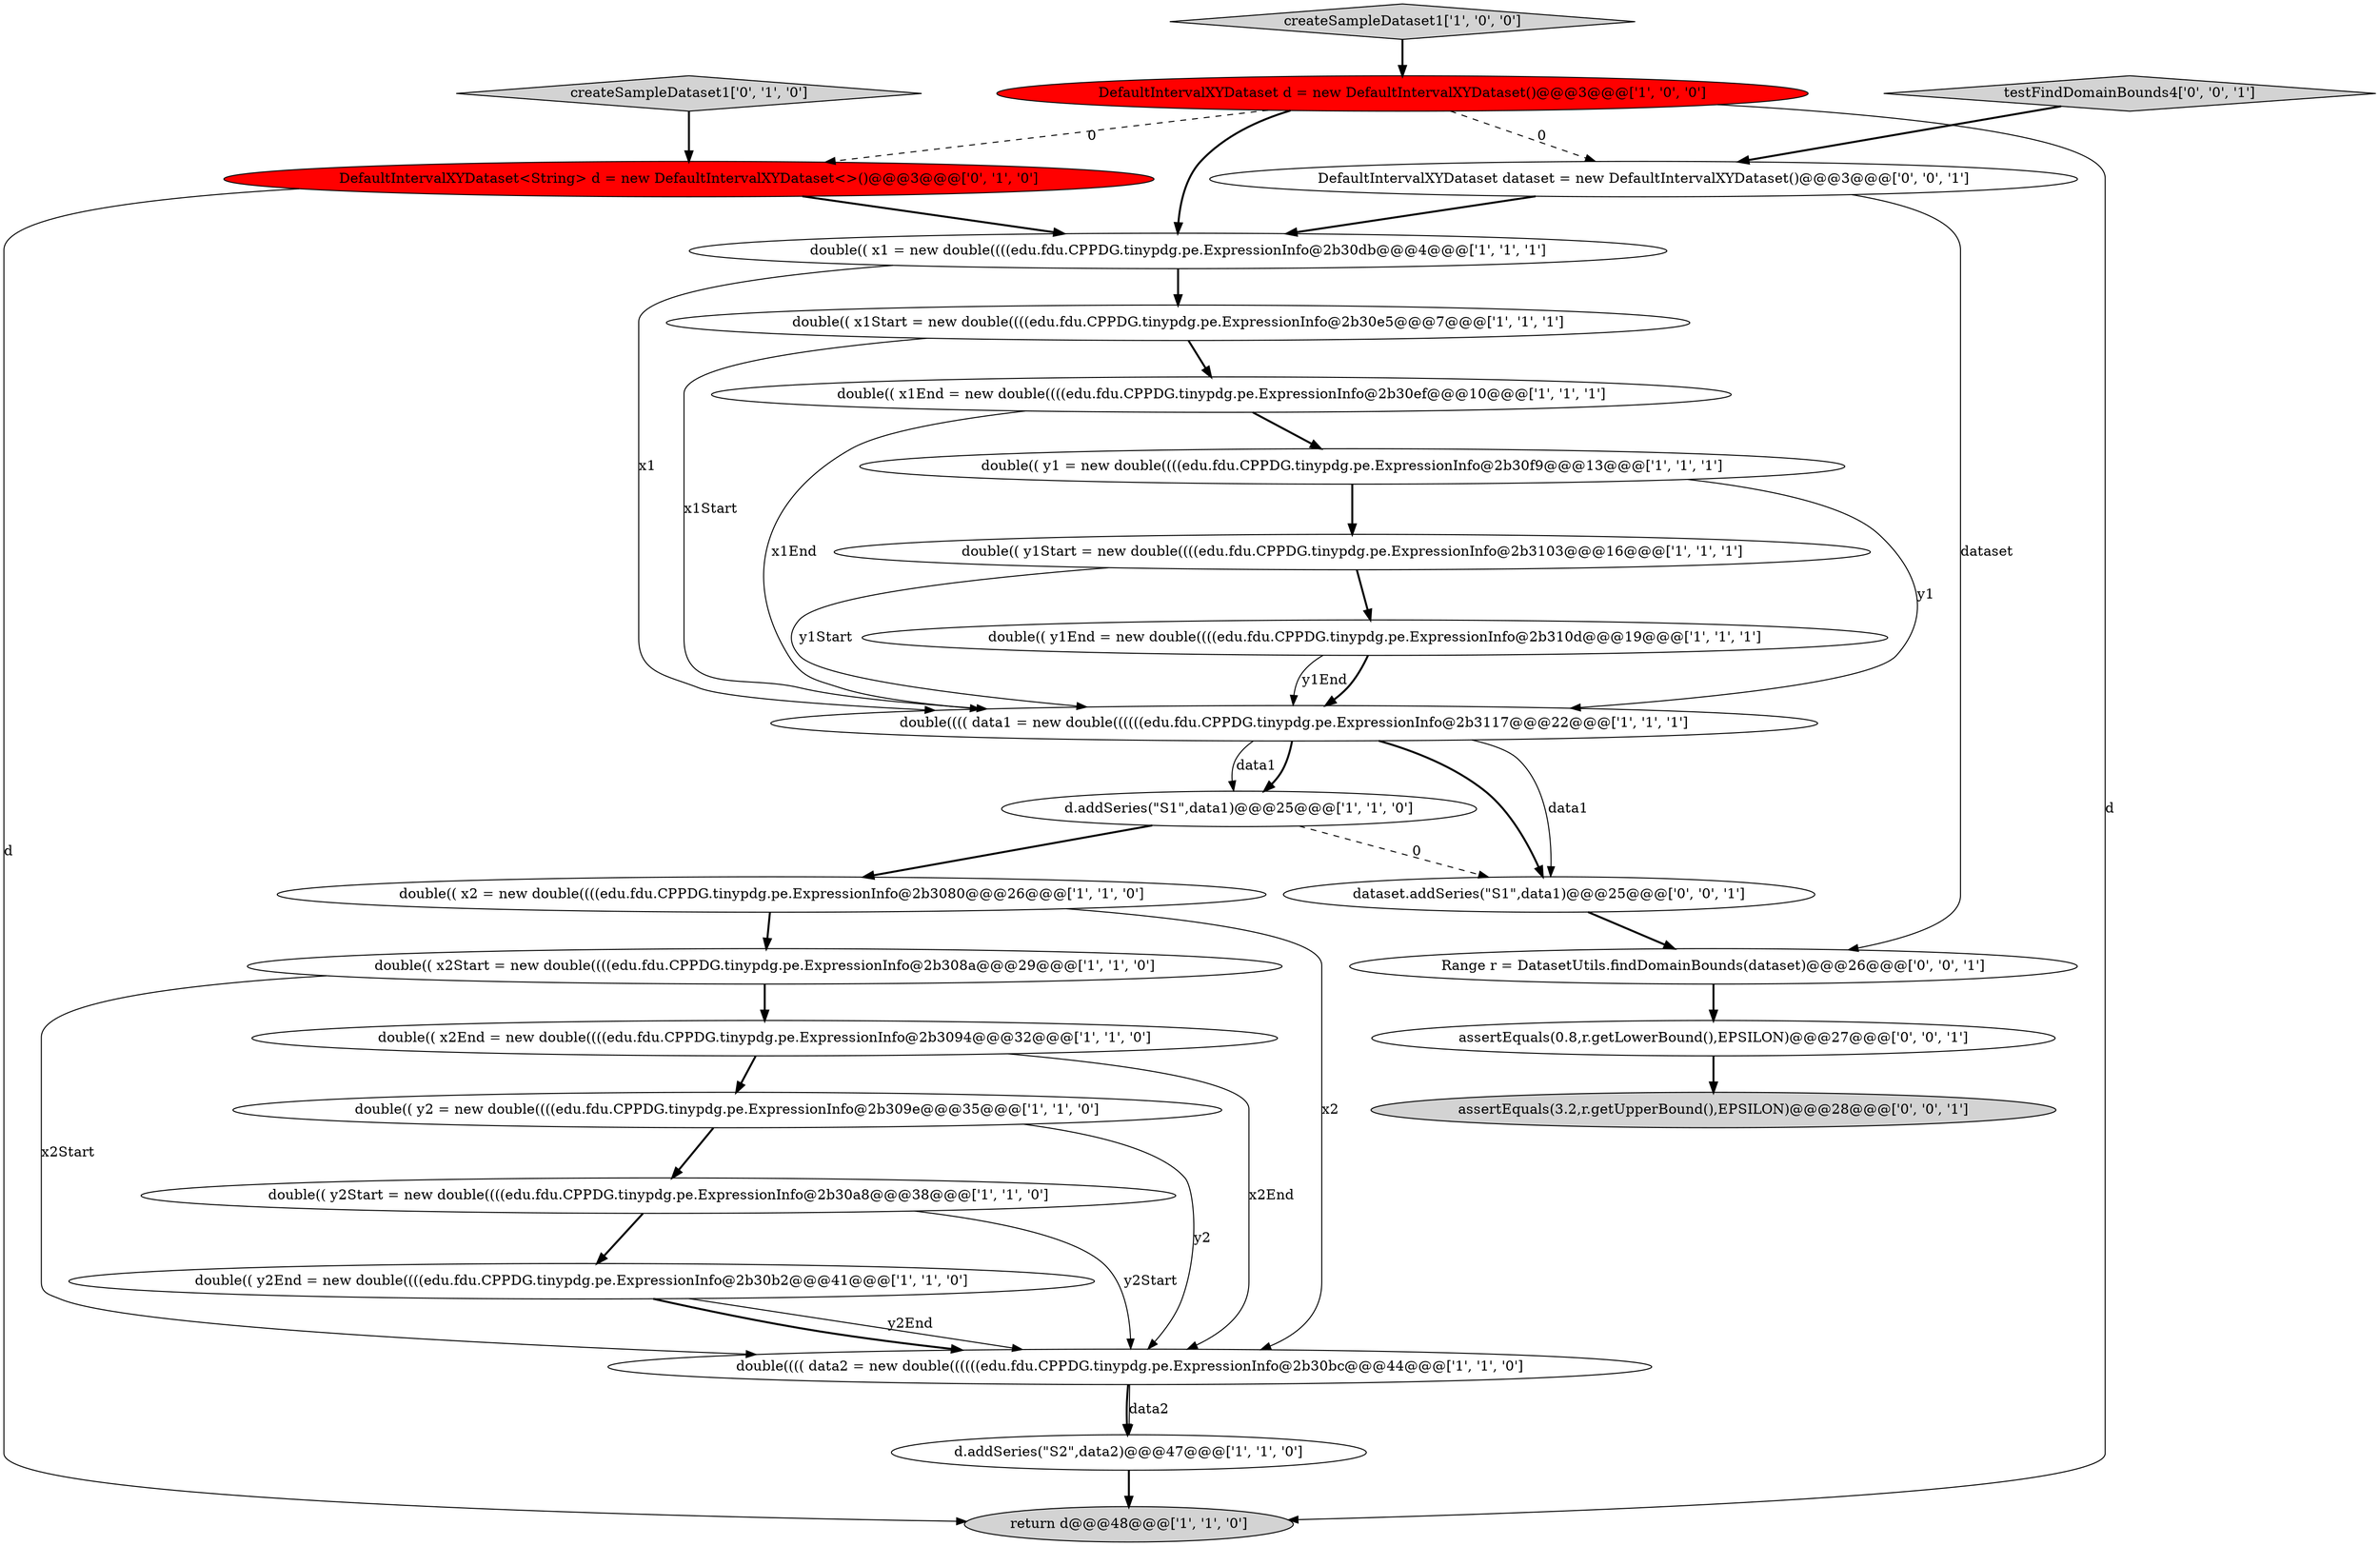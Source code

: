 digraph {
3 [style = filled, label = "d.addSeries(\"S2\",data2)@@@47@@@['1', '1', '0']", fillcolor = white, shape = ellipse image = "AAA0AAABBB1BBB"];
23 [style = filled, label = "dataset.addSeries(\"S1\",data1)@@@25@@@['0', '0', '1']", fillcolor = white, shape = ellipse image = "AAA0AAABBB3BBB"];
20 [style = filled, label = "DefaultIntervalXYDataset<String> d = new DefaultIntervalXYDataset<>()@@@3@@@['0', '1', '0']", fillcolor = red, shape = ellipse image = "AAA1AAABBB2BBB"];
14 [style = filled, label = "double(( y1Start = new double((((edu.fdu.CPPDG.tinypdg.pe.ExpressionInfo@2b3103@@@16@@@['1', '1', '1']", fillcolor = white, shape = ellipse image = "AAA0AAABBB1BBB"];
19 [style = filled, label = "createSampleDataset1['0', '1', '0']", fillcolor = lightgray, shape = diamond image = "AAA0AAABBB2BBB"];
26 [style = filled, label = "testFindDomainBounds4['0', '0', '1']", fillcolor = lightgray, shape = diamond image = "AAA0AAABBB3BBB"];
4 [style = filled, label = "double(( x1Start = new double((((edu.fdu.CPPDG.tinypdg.pe.ExpressionInfo@2b30e5@@@7@@@['1', '1', '1']", fillcolor = white, shape = ellipse image = "AAA0AAABBB1BBB"];
25 [style = filled, label = "DefaultIntervalXYDataset dataset = new DefaultIntervalXYDataset()@@@3@@@['0', '0', '1']", fillcolor = white, shape = ellipse image = "AAA0AAABBB3BBB"];
24 [style = filled, label = "assertEquals(0.8,r.getLowerBound(),EPSILON)@@@27@@@['0', '0', '1']", fillcolor = white, shape = ellipse image = "AAA0AAABBB3BBB"];
18 [style = filled, label = "d.addSeries(\"S1\",data1)@@@25@@@['1', '1', '0']", fillcolor = white, shape = ellipse image = "AAA0AAABBB1BBB"];
12 [style = filled, label = "double(( x1 = new double((((edu.fdu.CPPDG.tinypdg.pe.ExpressionInfo@2b30db@@@4@@@['1', '1', '1']", fillcolor = white, shape = ellipse image = "AAA0AAABBB1BBB"];
22 [style = filled, label = "Range r = DatasetUtils.findDomainBounds(dataset)@@@26@@@['0', '0', '1']", fillcolor = white, shape = ellipse image = "AAA0AAABBB3BBB"];
10 [style = filled, label = "double(( y2Start = new double((((edu.fdu.CPPDG.tinypdg.pe.ExpressionInfo@2b30a8@@@38@@@['1', '1', '0']", fillcolor = white, shape = ellipse image = "AAA0AAABBB1BBB"];
17 [style = filled, label = "createSampleDataset1['1', '0', '0']", fillcolor = lightgray, shape = diamond image = "AAA0AAABBB1BBB"];
8 [style = filled, label = "return d@@@48@@@['1', '1', '0']", fillcolor = lightgray, shape = ellipse image = "AAA0AAABBB1BBB"];
0 [style = filled, label = "double(( y2 = new double((((edu.fdu.CPPDG.tinypdg.pe.ExpressionInfo@2b309e@@@35@@@['1', '1', '0']", fillcolor = white, shape = ellipse image = "AAA0AAABBB1BBB"];
21 [style = filled, label = "assertEquals(3.2,r.getUpperBound(),EPSILON)@@@28@@@['0', '0', '1']", fillcolor = lightgray, shape = ellipse image = "AAA0AAABBB3BBB"];
15 [style = filled, label = "double(( y2End = new double((((edu.fdu.CPPDG.tinypdg.pe.ExpressionInfo@2b30b2@@@41@@@['1', '1', '0']", fillcolor = white, shape = ellipse image = "AAA0AAABBB1BBB"];
11 [style = filled, label = "double(( x1End = new double((((edu.fdu.CPPDG.tinypdg.pe.ExpressionInfo@2b30ef@@@10@@@['1', '1', '1']", fillcolor = white, shape = ellipse image = "AAA0AAABBB1BBB"];
9 [style = filled, label = "double(( y1End = new double((((edu.fdu.CPPDG.tinypdg.pe.ExpressionInfo@2b310d@@@19@@@['1', '1', '1']", fillcolor = white, shape = ellipse image = "AAA0AAABBB1BBB"];
1 [style = filled, label = "double(((( data2 = new double((((((edu.fdu.CPPDG.tinypdg.pe.ExpressionInfo@2b30bc@@@44@@@['1', '1', '0']", fillcolor = white, shape = ellipse image = "AAA0AAABBB1BBB"];
13 [style = filled, label = "double(( y1 = new double((((edu.fdu.CPPDG.tinypdg.pe.ExpressionInfo@2b30f9@@@13@@@['1', '1', '1']", fillcolor = white, shape = ellipse image = "AAA0AAABBB1BBB"];
6 [style = filled, label = "double(( x2End = new double((((edu.fdu.CPPDG.tinypdg.pe.ExpressionInfo@2b3094@@@32@@@['1', '1', '0']", fillcolor = white, shape = ellipse image = "AAA0AAABBB1BBB"];
7 [style = filled, label = "DefaultIntervalXYDataset d = new DefaultIntervalXYDataset()@@@3@@@['1', '0', '0']", fillcolor = red, shape = ellipse image = "AAA1AAABBB1BBB"];
5 [style = filled, label = "double(((( data1 = new double((((((edu.fdu.CPPDG.tinypdg.pe.ExpressionInfo@2b3117@@@22@@@['1', '1', '1']", fillcolor = white, shape = ellipse image = "AAA0AAABBB1BBB"];
2 [style = filled, label = "double(( x2Start = new double((((edu.fdu.CPPDG.tinypdg.pe.ExpressionInfo@2b308a@@@29@@@['1', '1', '0']", fillcolor = white, shape = ellipse image = "AAA0AAABBB1BBB"];
16 [style = filled, label = "double(( x2 = new double((((edu.fdu.CPPDG.tinypdg.pe.ExpressionInfo@2b3080@@@26@@@['1', '1', '0']", fillcolor = white, shape = ellipse image = "AAA0AAABBB1BBB"];
5->23 [style = solid, label="data1"];
10->15 [style = bold, label=""];
1->3 [style = solid, label="data2"];
5->23 [style = bold, label=""];
7->12 [style = bold, label=""];
2->6 [style = bold, label=""];
19->20 [style = bold, label=""];
26->25 [style = bold, label=""];
10->1 [style = solid, label="y2Start"];
1->3 [style = bold, label=""];
7->8 [style = solid, label="d"];
7->20 [style = dashed, label="0"];
20->8 [style = solid, label="d"];
6->0 [style = bold, label=""];
5->18 [style = bold, label=""];
9->5 [style = solid, label="y1End"];
16->2 [style = bold, label=""];
12->5 [style = solid, label="x1"];
4->5 [style = solid, label="x1Start"];
15->1 [style = solid, label="y2End"];
17->7 [style = bold, label=""];
25->22 [style = solid, label="dataset"];
0->10 [style = bold, label=""];
23->22 [style = bold, label=""];
12->4 [style = bold, label=""];
24->21 [style = bold, label=""];
25->12 [style = bold, label=""];
18->23 [style = dashed, label="0"];
3->8 [style = bold, label=""];
13->5 [style = solid, label="y1"];
11->13 [style = bold, label=""];
20->12 [style = bold, label=""];
0->1 [style = solid, label="y2"];
5->18 [style = solid, label="data1"];
9->5 [style = bold, label=""];
6->1 [style = solid, label="x2End"];
14->5 [style = solid, label="y1Start"];
7->25 [style = dashed, label="0"];
14->9 [style = bold, label=""];
22->24 [style = bold, label=""];
11->5 [style = solid, label="x1End"];
2->1 [style = solid, label="x2Start"];
4->11 [style = bold, label=""];
13->14 [style = bold, label=""];
16->1 [style = solid, label="x2"];
15->1 [style = bold, label=""];
18->16 [style = bold, label=""];
}
